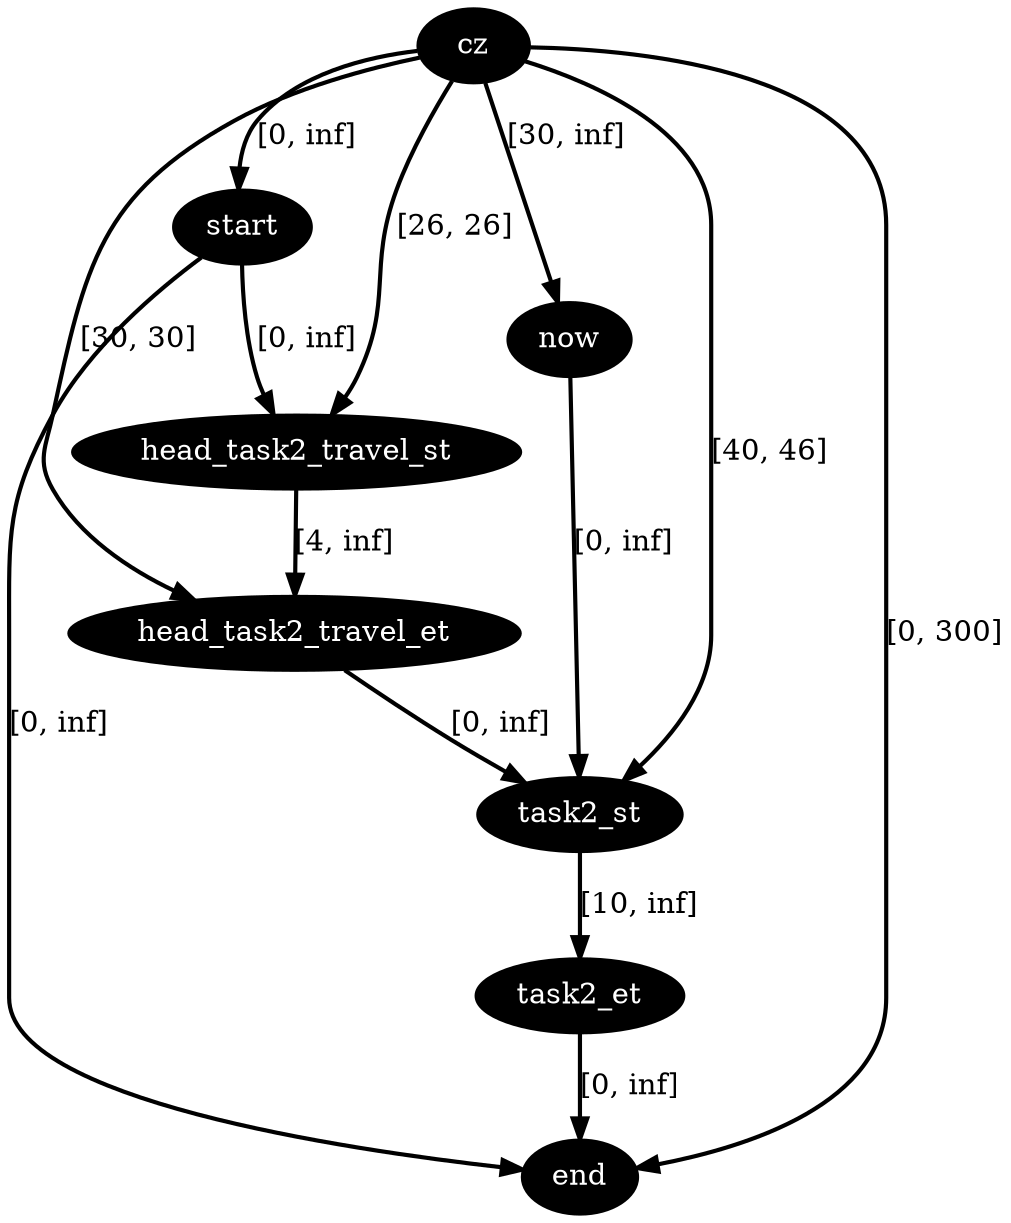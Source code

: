 digraph plan {
0[label="cz",style=filled,fillcolor=black,fontcolor=white];
1[label="start",style=filled,fillcolor=black,fontcolor=white];
2[label="now",style=filled,fillcolor=black,fontcolor=white];
3[label="end",style=filled,fillcolor=black,fontcolor=white];
8[label="head_task2_travel_st",style=filled,fillcolor=black,fontcolor=white];
9[label="head_task2_travel_et",style=filled,fillcolor=black,fontcolor=white];
10[label="task2_st",style=filled,fillcolor=black,fontcolor=white];
11[label="task2_et",style=filled,fillcolor=black,fontcolor=white];
"0"->"1"[label="[0, inf]",penwidth=2,color=black];
"0"->"3"[label="[0, 300]",penwidth=2,color=black];
"8"->"9"[label="[4, inf]",penwidth=2,color=black];
"0"->"9"[label="[30, 30]",penwidth=2,color=black];
"1"->"8"[label="[0, inf]",penwidth=2,color=black];
"0"->"8"[label="[26, 26]",penwidth=2,color=black];
"0"->"2"[label="[30, inf]",penwidth=2,color=black];
"2"->"10"[label="[0, inf]",penwidth=2,color=black];
"1"->"3"[label="[0, inf]",penwidth=2,color=black];
"11"->"3"[label="[0, inf]",penwidth=2,color=black];
"0"->"10"[label="[40, 46]",penwidth=2,color=black];
"10"->"11"[label="[10, inf]",penwidth=2,color=black];
"9"->"10"[label="[0, inf]",penwidth=2,color=black];
}
